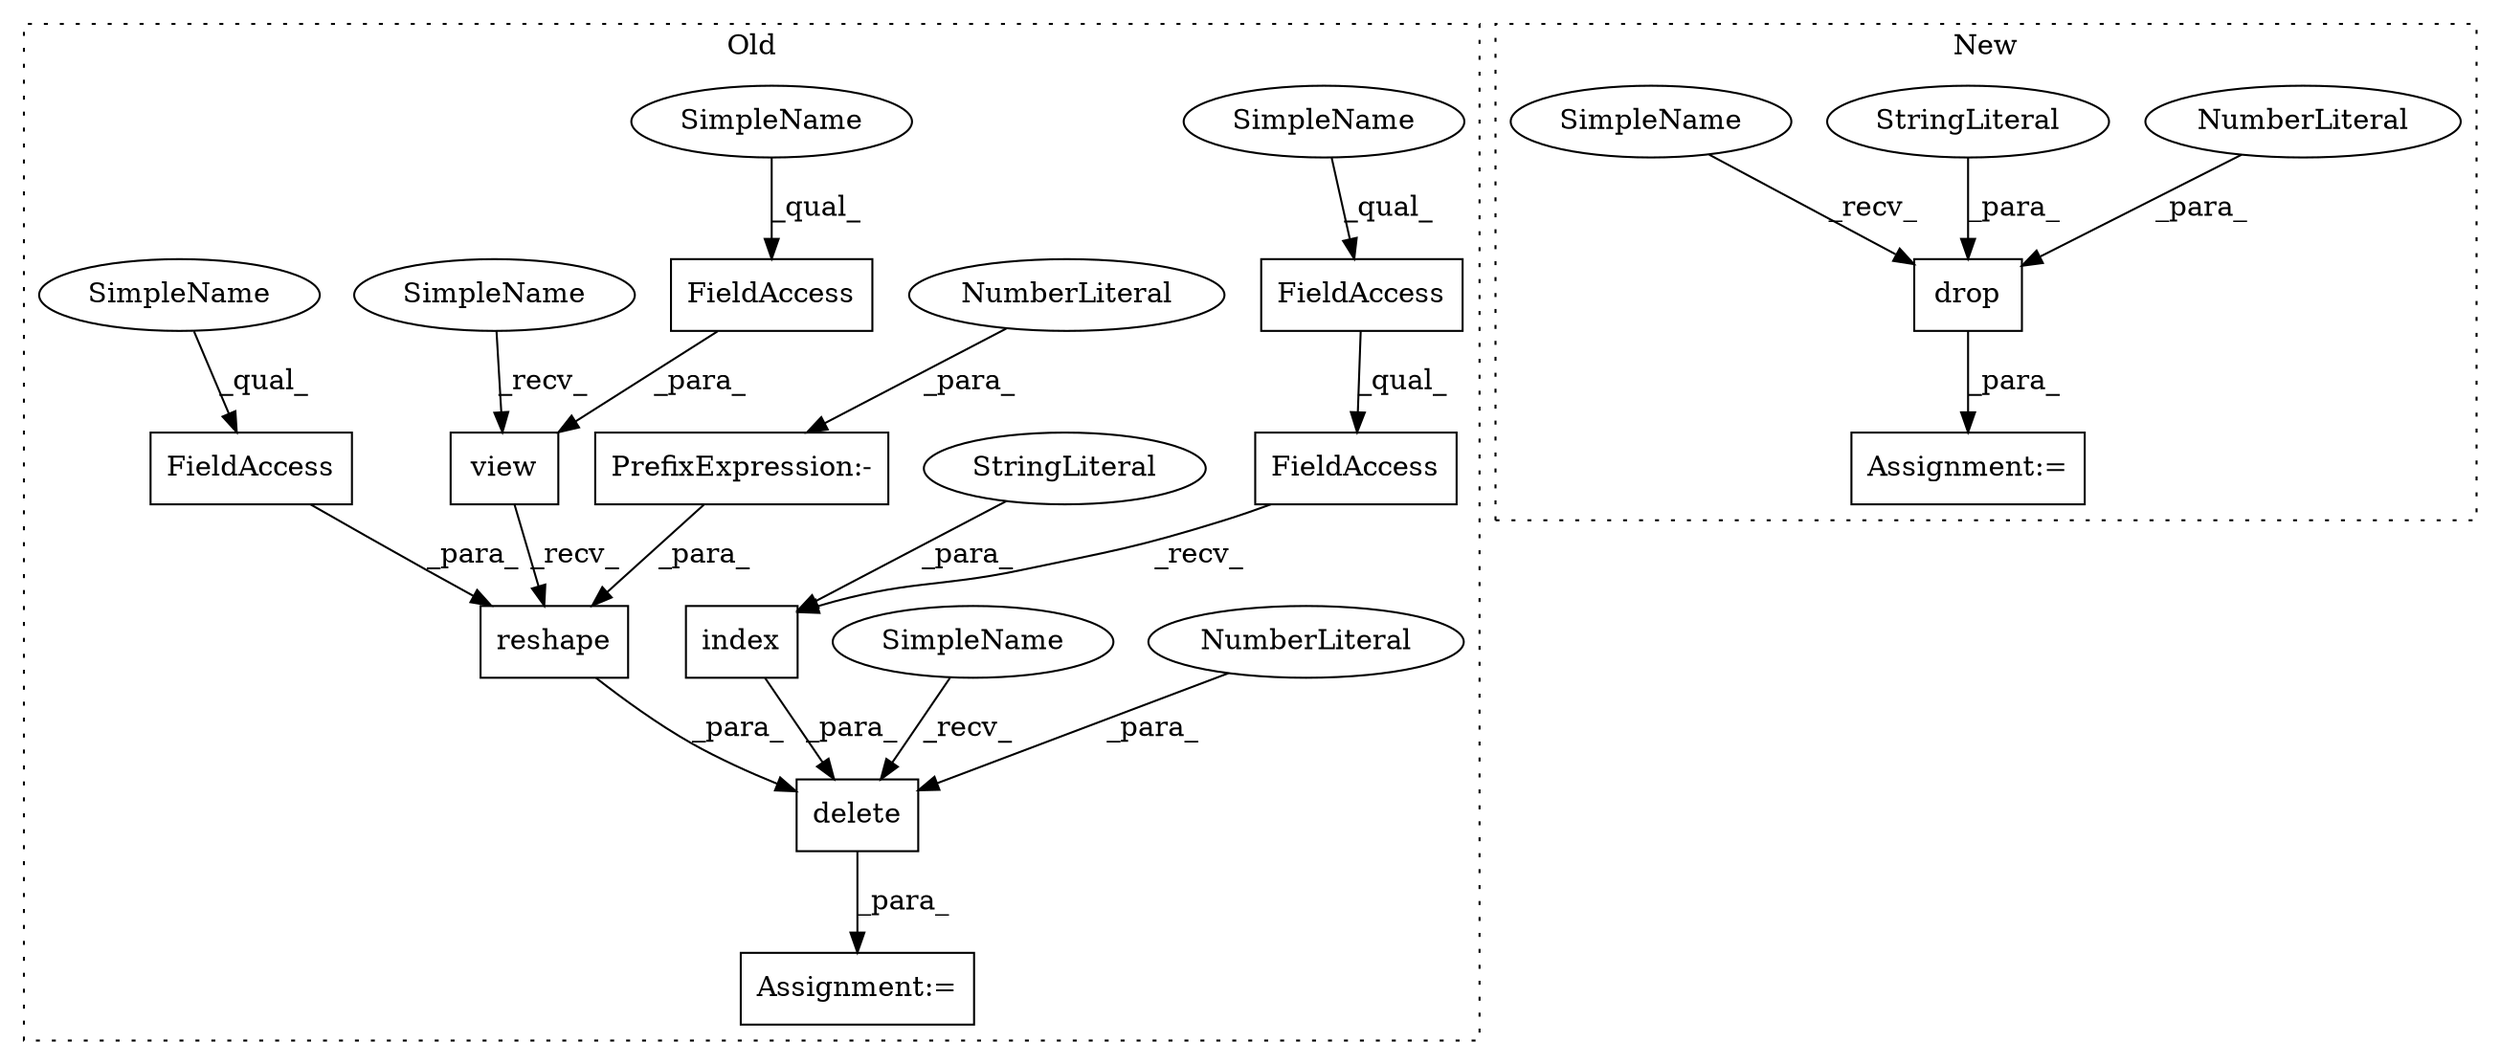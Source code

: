 digraph G {
subgraph cluster0 {
1 [label="view" a="32" s="555,573" l="5,1" shape="box"];
4 [label="Assignment:=" a="7" s="531" l="1" shape="box"];
5 [label="PrefixExpression:-" a="38" s="598" l="1" shape="box"];
6 [label="NumberLiteral" a="34" s="599" l="1" shape="ellipse"];
7 [label="delete" a="32" s="538,640" l="7,1" shape="box"];
8 [label="NumberLiteral" a="34" s="639" l="1" shape="ellipse"];
10 [label="FieldAccess" a="22" s="560" l="13" shape="box"];
11 [label="FieldAccess" a="22" s="602" l="15" shape="box"];
12 [label="FieldAccess" a="22" s="583" l="14" shape="box"];
13 [label="FieldAccess" a="22" s="602" l="21" shape="box"];
14 [label="index" a="32" s="624,637" l="6,1" shape="box"];
15 [label="reshape" a="32" s="575,600" l="8,1" shape="box"];
17 [label="StringLiteral" a="45" s="630" l="7" shape="ellipse"];
18 [label="SimpleName" a="42" s="532" l="5" shape="ellipse"];
19 [label="SimpleName" a="42" s="560" l="5" shape="ellipse"];
20 [label="SimpleName" a="42" s="602" l="9" shape="ellipse"];
21 [label="SimpleName" a="42" s="583" l="9" shape="ellipse"];
22 [label="SimpleName" a="42" s="545" l="9" shape="ellipse"];
label = "Old";
style="dotted";
}
subgraph cluster1 {
2 [label="drop" a="32" s="556,571" l="5,1" shape="box"];
3 [label="Assignment:=" a="7" s="545" l="1" shape="box"];
9 [label="NumberLiteral" a="34" s="570" l="1" shape="ellipse"];
16 [label="StringLiteral" a="45" s="561" l="8" shape="ellipse"];
23 [label="SimpleName" a="42" s="546" l="9" shape="ellipse"];
label = "New";
style="dotted";
}
1 -> 15 [label="_recv_"];
2 -> 3 [label="_para_"];
5 -> 15 [label="_para_"];
6 -> 5 [label="_para_"];
7 -> 4 [label="_para_"];
8 -> 7 [label="_para_"];
9 -> 2 [label="_para_"];
10 -> 1 [label="_para_"];
11 -> 13 [label="_qual_"];
12 -> 15 [label="_para_"];
13 -> 14 [label="_recv_"];
14 -> 7 [label="_para_"];
15 -> 7 [label="_para_"];
16 -> 2 [label="_para_"];
17 -> 14 [label="_para_"];
18 -> 7 [label="_recv_"];
19 -> 10 [label="_qual_"];
20 -> 11 [label="_qual_"];
21 -> 12 [label="_qual_"];
22 -> 1 [label="_recv_"];
23 -> 2 [label="_recv_"];
}